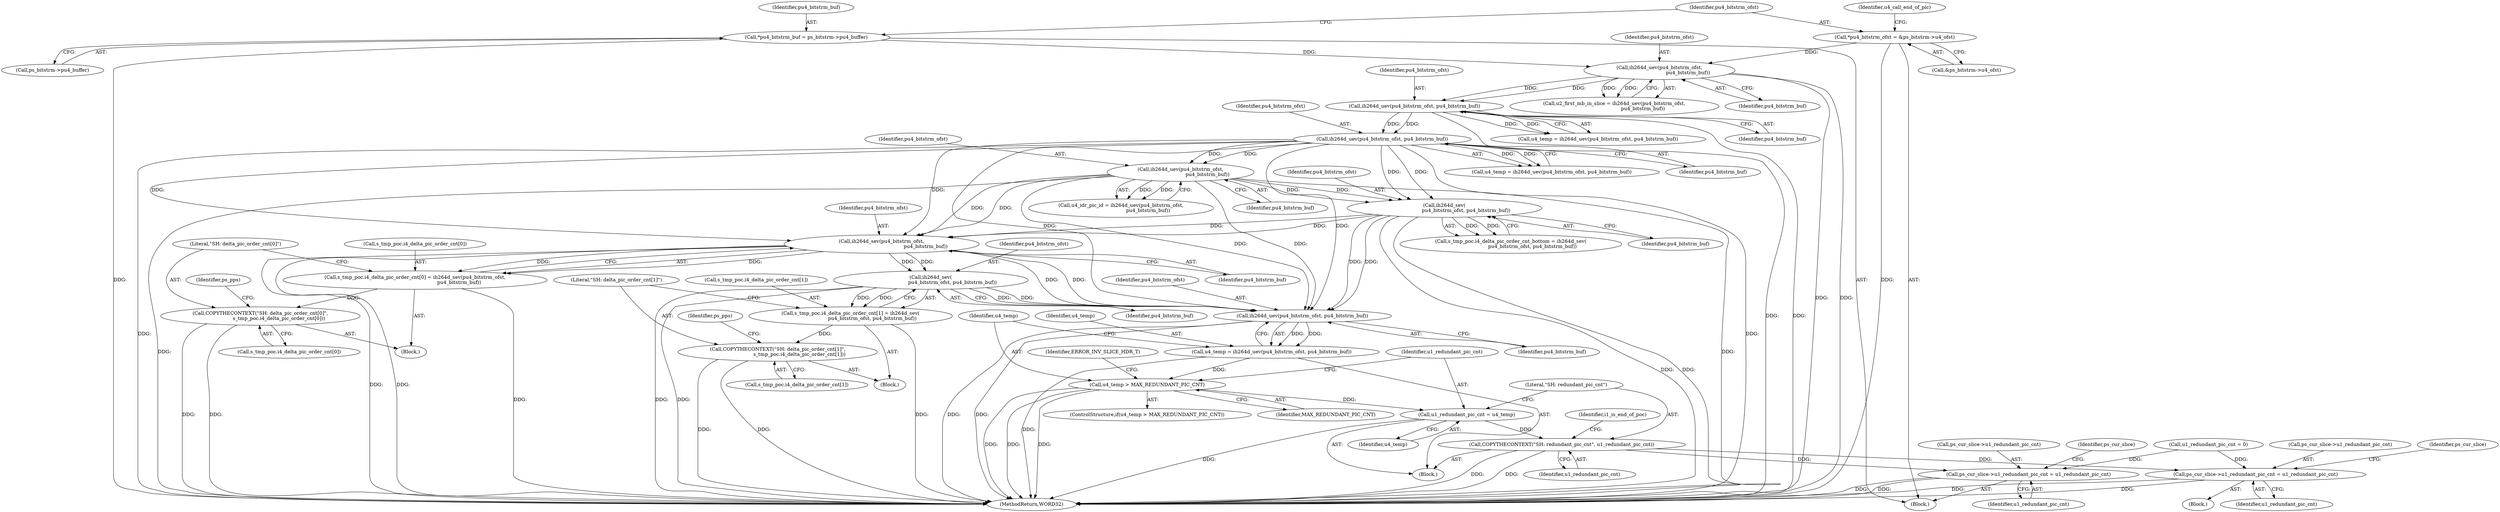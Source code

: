 digraph "0_Android_0b23c81c3dd9ec38f7e6806a3955fed1925541a0_2@pointer" {
"1000824" [label="(Call,ih264d_sev(pu4_bitstrm_ofst,\n                                                         pu4_bitstrm_buf))"];
"1000702" [label="(Call,ih264d_uev(pu4_bitstrm_ofst,\n                                   pu4_bitstrm_buf))"];
"1000412" [label="(Call,ih264d_uev(pu4_bitstrm_ofst, pu4_bitstrm_buf))"];
"1000271" [label="(Call,ih264d_uev(pu4_bitstrm_ofst, pu4_bitstrm_buf))"];
"1000231" [label="(Call,ih264d_uev(pu4_bitstrm_ofst,\n                                     pu4_bitstrm_buf))"];
"1000203" [label="(Call,*pu4_bitstrm_ofst = &ps_bitstrm->u4_ofst)"];
"1000197" [label="(Call,*pu4_bitstrm_buf = ps_bitstrm->pu4_buffer)"];
"1000786" [label="(Call,ih264d_sev(\n                            pu4_bitstrm_ofst, pu4_bitstrm_buf))"];
"1000818" [label="(Call,s_tmp_poc.i4_delta_pic_order_cnt[0] = ih264d_sev(pu4_bitstrm_ofst,\n                                                         pu4_bitstrm_buf))"];
"1000827" [label="(Call,COPYTHECONTEXT(\"SH: delta_pic_order_cnt[0]\",\n                        s_tmp_poc.i4_delta_pic_order_cnt[0]))"];
"1000848" [label="(Call,ih264d_sev(\n                            pu4_bitstrm_ofst, pu4_bitstrm_buf))"];
"1000842" [label="(Call,s_tmp_poc.i4_delta_pic_order_cnt[1] = ih264d_sev(\n                            pu4_bitstrm_ofst, pu4_bitstrm_buf))"];
"1000851" [label="(Call,COPYTHECONTEXT(\"SH: delta_pic_order_cnt[1]\",\n                            s_tmp_poc.i4_delta_pic_order_cnt[1]))"];
"1000865" [label="(Call,ih264d_uev(pu4_bitstrm_ofst, pu4_bitstrm_buf))"];
"1000863" [label="(Call,u4_temp = ih264d_uev(pu4_bitstrm_ofst, pu4_bitstrm_buf))"];
"1000869" [label="(Call,u4_temp > MAX_REDUNDANT_PIC_CNT)"];
"1000874" [label="(Call,u1_redundant_pic_cnt = u4_temp)"];
"1000877" [label="(Call,COPYTHECONTEXT(\"SH: redundant_pic_cnt\", u1_redundant_pic_cnt))"];
"1001076" [label="(Call,ps_cur_slice->u1_redundant_pic_cnt = u1_redundant_pic_cnt)"];
"1001539" [label="(Call,ps_cur_slice->u1_redundant_pic_cnt = u1_redundant_pic_cnt)"];
"1000871" [label="(Identifier,MAX_REDUNDANT_PIC_CNT)"];
"1000198" [label="(Identifier,pu4_bitstrm_buf)"];
"1000414" [label="(Identifier,pu4_bitstrm_buf)"];
"1000848" [label="(Call,ih264d_sev(\n                            pu4_bitstrm_ofst, pu4_bitstrm_buf))"];
"1000864" [label="(Identifier,u4_temp)"];
"1000199" [label="(Call,ps_bitstrm->pu4_buffer)"];
"1000827" [label="(Call,COPYTHECONTEXT(\"SH: delta_pic_order_cnt[0]\",\n                        s_tmp_poc.i4_delta_pic_order_cnt[0]))"];
"1000185" [label="(Call,u1_redundant_pic_cnt = 0)"];
"1000818" [label="(Call,s_tmp_poc.i4_delta_pic_order_cnt[0] = ih264d_sev(pu4_bitstrm_ofst,\n                                                         pu4_bitstrm_buf))"];
"1002619" [label="(MethodReturn,WORD32)"];
"1000412" [label="(Call,ih264d_uev(pu4_bitstrm_ofst, pu4_bitstrm_buf))"];
"1001546" [label="(Identifier,ps_cur_slice)"];
"1000865" [label="(Call,ih264d_uev(pu4_bitstrm_ofst, pu4_bitstrm_buf))"];
"1000849" [label="(Identifier,pu4_bitstrm_ofst)"];
"1000878" [label="(Literal,\"SH: redundant_pic_cnt\")"];
"1000269" [label="(Call,u4_temp = ih264d_uev(pu4_bitstrm_ofst, pu4_bitstrm_buf))"];
"1000205" [label="(Call,&ps_bitstrm->u4_ofst)"];
"1000410" [label="(Call,u4_temp = ih264d_uev(pu4_bitstrm_ofst, pu4_bitstrm_buf))"];
"1000817" [label="(Block,)"];
"1001540" [label="(Call,ps_cur_slice->u1_redundant_pic_cnt)"];
"1000786" [label="(Call,ih264d_sev(\n                            pu4_bitstrm_ofst, pu4_bitstrm_buf))"];
"1001077" [label="(Call,ps_cur_slice->u1_redundant_pic_cnt)"];
"1000869" [label="(Call,u4_temp > MAX_REDUNDANT_PIC_CNT)"];
"1000197" [label="(Call,*pu4_bitstrm_buf = ps_bitstrm->pu4_buffer)"];
"1001076" [label="(Call,ps_cur_slice->u1_redundant_pic_cnt = u1_redundant_pic_cnt)"];
"1000700" [label="(Call,u4_idr_pic_id = ih264d_uev(pu4_bitstrm_ofst,\n                                   pu4_bitstrm_buf))"];
"1000782" [label="(Call,s_tmp_poc.i4_delta_pic_order_cnt_bottom = ih264d_sev(\n                            pu4_bitstrm_ofst, pu4_bitstrm_buf))"];
"1000868" [label="(ControlStructure,if(u4_temp > MAX_REDUNDANT_PIC_CNT))"];
"1000874" [label="(Call,u1_redundant_pic_cnt = u4_temp)"];
"1000819" [label="(Call,s_tmp_poc.i4_delta_pic_order_cnt[0])"];
"1000877" [label="(Call,COPYTHECONTEXT(\"SH: redundant_pic_cnt\", u1_redundant_pic_cnt))"];
"1000828" [label="(Literal,\"SH: delta_pic_order_cnt[0]\")"];
"1000824" [label="(Call,ih264d_sev(pu4_bitstrm_ofst,\n                                                         pu4_bitstrm_buf))"];
"1000866" [label="(Identifier,pu4_bitstrm_ofst)"];
"1000873" [label="(Identifier,ERROR_INV_SLICE_HDR_T)"];
"1000825" [label="(Identifier,pu4_bitstrm_ofst)"];
"1000231" [label="(Call,ih264d_uev(pu4_bitstrm_ofst,\n                                     pu4_bitstrm_buf))"];
"1000851" [label="(Call,COPYTHECONTEXT(\"SH: delta_pic_order_cnt[1]\",\n                            s_tmp_poc.i4_delta_pic_order_cnt[1]))"];
"1000413" [label="(Identifier,pu4_bitstrm_ofst)"];
"1000703" [label="(Identifier,pu4_bitstrm_ofst)"];
"1000233" [label="(Identifier,pu4_bitstrm_buf)"];
"1000788" [label="(Identifier,pu4_bitstrm_buf)"];
"1000879" [label="(Identifier,u1_redundant_pic_cnt)"];
"1000842" [label="(Call,s_tmp_poc.i4_delta_pic_order_cnt[1] = ih264d_sev(\n                            pu4_bitstrm_ofst, pu4_bitstrm_buf))"];
"1001539" [label="(Call,ps_cur_slice->u1_redundant_pic_cnt = u1_redundant_pic_cnt)"];
"1000704" [label="(Identifier,pu4_bitstrm_buf)"];
"1000853" [label="(Call,s_tmp_poc.i4_delta_pic_order_cnt[1])"];
"1000852" [label="(Literal,\"SH: delta_pic_order_cnt[1]\")"];
"1000860" [label="(Identifier,ps_pps)"];
"1000867" [label="(Identifier,pu4_bitstrm_buf)"];
"1000229" [label="(Call,u2_first_mb_in_slice = ih264d_uev(pu4_bitstrm_ofst,\n                                     pu4_bitstrm_buf))"];
"1000881" [label="(Identifier,i1_is_end_of_poc)"];
"1001080" [label="(Identifier,u1_redundant_pic_cnt)"];
"1001083" [label="(Identifier,ps_cur_slice)"];
"1000702" [label="(Call,ih264d_uev(pu4_bitstrm_ofst,\n                                   pu4_bitstrm_buf))"];
"1000272" [label="(Identifier,pu4_bitstrm_ofst)"];
"1000850" [label="(Identifier,pu4_bitstrm_buf)"];
"1001036" [label="(Block,)"];
"1000826" [label="(Identifier,pu4_bitstrm_buf)"];
"1000837" [label="(Identifier,ps_pps)"];
"1000232" [label="(Identifier,pu4_bitstrm_ofst)"];
"1001543" [label="(Identifier,u1_redundant_pic_cnt)"];
"1000875" [label="(Identifier,u1_redundant_pic_cnt)"];
"1000273" [label="(Identifier,pu4_bitstrm_buf)"];
"1000220" [label="(Identifier,u4_call_end_of_pic)"];
"1000787" [label="(Identifier,pu4_bitstrm_ofst)"];
"1000862" [label="(Block,)"];
"1000843" [label="(Call,s_tmp_poc.i4_delta_pic_order_cnt[1])"];
"1000863" [label="(Call,u4_temp = ih264d_uev(pu4_bitstrm_ofst, pu4_bitstrm_buf))"];
"1000203" [label="(Call,*pu4_bitstrm_ofst = &ps_bitstrm->u4_ofst)"];
"1000204" [label="(Identifier,pu4_bitstrm_ofst)"];
"1000870" [label="(Identifier,u4_temp)"];
"1000160" [label="(Block,)"];
"1000271" [label="(Call,ih264d_uev(pu4_bitstrm_ofst, pu4_bitstrm_buf))"];
"1000876" [label="(Identifier,u4_temp)"];
"1000841" [label="(Block,)"];
"1000829" [label="(Call,s_tmp_poc.i4_delta_pic_order_cnt[0])"];
"1000824" -> "1000818"  [label="AST: "];
"1000824" -> "1000826"  [label="CFG: "];
"1000825" -> "1000824"  [label="AST: "];
"1000826" -> "1000824"  [label="AST: "];
"1000818" -> "1000824"  [label="CFG: "];
"1000824" -> "1002619"  [label="DDG: "];
"1000824" -> "1002619"  [label="DDG: "];
"1000824" -> "1000818"  [label="DDG: "];
"1000824" -> "1000818"  [label="DDG: "];
"1000702" -> "1000824"  [label="DDG: "];
"1000702" -> "1000824"  [label="DDG: "];
"1000786" -> "1000824"  [label="DDG: "];
"1000786" -> "1000824"  [label="DDG: "];
"1000412" -> "1000824"  [label="DDG: "];
"1000412" -> "1000824"  [label="DDG: "];
"1000824" -> "1000848"  [label="DDG: "];
"1000824" -> "1000848"  [label="DDG: "];
"1000824" -> "1000865"  [label="DDG: "];
"1000824" -> "1000865"  [label="DDG: "];
"1000702" -> "1000700"  [label="AST: "];
"1000702" -> "1000704"  [label="CFG: "];
"1000703" -> "1000702"  [label="AST: "];
"1000704" -> "1000702"  [label="AST: "];
"1000700" -> "1000702"  [label="CFG: "];
"1000702" -> "1002619"  [label="DDG: "];
"1000702" -> "1002619"  [label="DDG: "];
"1000702" -> "1000700"  [label="DDG: "];
"1000702" -> "1000700"  [label="DDG: "];
"1000412" -> "1000702"  [label="DDG: "];
"1000412" -> "1000702"  [label="DDG: "];
"1000702" -> "1000786"  [label="DDG: "];
"1000702" -> "1000786"  [label="DDG: "];
"1000702" -> "1000865"  [label="DDG: "];
"1000702" -> "1000865"  [label="DDG: "];
"1000412" -> "1000410"  [label="AST: "];
"1000412" -> "1000414"  [label="CFG: "];
"1000413" -> "1000412"  [label="AST: "];
"1000414" -> "1000412"  [label="AST: "];
"1000410" -> "1000412"  [label="CFG: "];
"1000412" -> "1002619"  [label="DDG: "];
"1000412" -> "1002619"  [label="DDG: "];
"1000412" -> "1000410"  [label="DDG: "];
"1000412" -> "1000410"  [label="DDG: "];
"1000271" -> "1000412"  [label="DDG: "];
"1000271" -> "1000412"  [label="DDG: "];
"1000412" -> "1000786"  [label="DDG: "];
"1000412" -> "1000786"  [label="DDG: "];
"1000412" -> "1000865"  [label="DDG: "];
"1000412" -> "1000865"  [label="DDG: "];
"1000271" -> "1000269"  [label="AST: "];
"1000271" -> "1000273"  [label="CFG: "];
"1000272" -> "1000271"  [label="AST: "];
"1000273" -> "1000271"  [label="AST: "];
"1000269" -> "1000271"  [label="CFG: "];
"1000271" -> "1002619"  [label="DDG: "];
"1000271" -> "1002619"  [label="DDG: "];
"1000271" -> "1000269"  [label="DDG: "];
"1000271" -> "1000269"  [label="DDG: "];
"1000231" -> "1000271"  [label="DDG: "];
"1000231" -> "1000271"  [label="DDG: "];
"1000231" -> "1000229"  [label="AST: "];
"1000231" -> "1000233"  [label="CFG: "];
"1000232" -> "1000231"  [label="AST: "];
"1000233" -> "1000231"  [label="AST: "];
"1000229" -> "1000231"  [label="CFG: "];
"1000231" -> "1002619"  [label="DDG: "];
"1000231" -> "1002619"  [label="DDG: "];
"1000231" -> "1000229"  [label="DDG: "];
"1000231" -> "1000229"  [label="DDG: "];
"1000203" -> "1000231"  [label="DDG: "];
"1000197" -> "1000231"  [label="DDG: "];
"1000203" -> "1000160"  [label="AST: "];
"1000203" -> "1000205"  [label="CFG: "];
"1000204" -> "1000203"  [label="AST: "];
"1000205" -> "1000203"  [label="AST: "];
"1000220" -> "1000203"  [label="CFG: "];
"1000203" -> "1002619"  [label="DDG: "];
"1000197" -> "1000160"  [label="AST: "];
"1000197" -> "1000199"  [label="CFG: "];
"1000198" -> "1000197"  [label="AST: "];
"1000199" -> "1000197"  [label="AST: "];
"1000204" -> "1000197"  [label="CFG: "];
"1000197" -> "1002619"  [label="DDG: "];
"1000786" -> "1000782"  [label="AST: "];
"1000786" -> "1000788"  [label="CFG: "];
"1000787" -> "1000786"  [label="AST: "];
"1000788" -> "1000786"  [label="AST: "];
"1000782" -> "1000786"  [label="CFG: "];
"1000786" -> "1002619"  [label="DDG: "];
"1000786" -> "1002619"  [label="DDG: "];
"1000786" -> "1000782"  [label="DDG: "];
"1000786" -> "1000782"  [label="DDG: "];
"1000786" -> "1000865"  [label="DDG: "];
"1000786" -> "1000865"  [label="DDG: "];
"1000818" -> "1000817"  [label="AST: "];
"1000819" -> "1000818"  [label="AST: "];
"1000828" -> "1000818"  [label="CFG: "];
"1000818" -> "1002619"  [label="DDG: "];
"1000818" -> "1000827"  [label="DDG: "];
"1000827" -> "1000817"  [label="AST: "];
"1000827" -> "1000829"  [label="CFG: "];
"1000828" -> "1000827"  [label="AST: "];
"1000829" -> "1000827"  [label="AST: "];
"1000837" -> "1000827"  [label="CFG: "];
"1000827" -> "1002619"  [label="DDG: "];
"1000827" -> "1002619"  [label="DDG: "];
"1000848" -> "1000842"  [label="AST: "];
"1000848" -> "1000850"  [label="CFG: "];
"1000849" -> "1000848"  [label="AST: "];
"1000850" -> "1000848"  [label="AST: "];
"1000842" -> "1000848"  [label="CFG: "];
"1000848" -> "1002619"  [label="DDG: "];
"1000848" -> "1002619"  [label="DDG: "];
"1000848" -> "1000842"  [label="DDG: "];
"1000848" -> "1000842"  [label="DDG: "];
"1000848" -> "1000865"  [label="DDG: "];
"1000848" -> "1000865"  [label="DDG: "];
"1000842" -> "1000841"  [label="AST: "];
"1000843" -> "1000842"  [label="AST: "];
"1000852" -> "1000842"  [label="CFG: "];
"1000842" -> "1002619"  [label="DDG: "];
"1000842" -> "1000851"  [label="DDG: "];
"1000851" -> "1000841"  [label="AST: "];
"1000851" -> "1000853"  [label="CFG: "];
"1000852" -> "1000851"  [label="AST: "];
"1000853" -> "1000851"  [label="AST: "];
"1000860" -> "1000851"  [label="CFG: "];
"1000851" -> "1002619"  [label="DDG: "];
"1000851" -> "1002619"  [label="DDG: "];
"1000865" -> "1000863"  [label="AST: "];
"1000865" -> "1000867"  [label="CFG: "];
"1000866" -> "1000865"  [label="AST: "];
"1000867" -> "1000865"  [label="AST: "];
"1000863" -> "1000865"  [label="CFG: "];
"1000865" -> "1002619"  [label="DDG: "];
"1000865" -> "1002619"  [label="DDG: "];
"1000865" -> "1000863"  [label="DDG: "];
"1000865" -> "1000863"  [label="DDG: "];
"1000863" -> "1000862"  [label="AST: "];
"1000864" -> "1000863"  [label="AST: "];
"1000870" -> "1000863"  [label="CFG: "];
"1000863" -> "1002619"  [label="DDG: "];
"1000863" -> "1000869"  [label="DDG: "];
"1000869" -> "1000868"  [label="AST: "];
"1000869" -> "1000871"  [label="CFG: "];
"1000870" -> "1000869"  [label="AST: "];
"1000871" -> "1000869"  [label="AST: "];
"1000873" -> "1000869"  [label="CFG: "];
"1000875" -> "1000869"  [label="CFG: "];
"1000869" -> "1002619"  [label="DDG: "];
"1000869" -> "1002619"  [label="DDG: "];
"1000869" -> "1002619"  [label="DDG: "];
"1000869" -> "1000874"  [label="DDG: "];
"1000874" -> "1000862"  [label="AST: "];
"1000874" -> "1000876"  [label="CFG: "];
"1000875" -> "1000874"  [label="AST: "];
"1000876" -> "1000874"  [label="AST: "];
"1000878" -> "1000874"  [label="CFG: "];
"1000874" -> "1002619"  [label="DDG: "];
"1000874" -> "1000877"  [label="DDG: "];
"1000877" -> "1000862"  [label="AST: "];
"1000877" -> "1000879"  [label="CFG: "];
"1000878" -> "1000877"  [label="AST: "];
"1000879" -> "1000877"  [label="AST: "];
"1000881" -> "1000877"  [label="CFG: "];
"1000877" -> "1002619"  [label="DDG: "];
"1000877" -> "1002619"  [label="DDG: "];
"1000877" -> "1001076"  [label="DDG: "];
"1000877" -> "1001539"  [label="DDG: "];
"1001076" -> "1001036"  [label="AST: "];
"1001076" -> "1001080"  [label="CFG: "];
"1001077" -> "1001076"  [label="AST: "];
"1001080" -> "1001076"  [label="AST: "];
"1001083" -> "1001076"  [label="CFG: "];
"1001076" -> "1002619"  [label="DDG: "];
"1001076" -> "1002619"  [label="DDG: "];
"1000185" -> "1001076"  [label="DDG: "];
"1001539" -> "1000160"  [label="AST: "];
"1001539" -> "1001543"  [label="CFG: "];
"1001540" -> "1001539"  [label="AST: "];
"1001543" -> "1001539"  [label="AST: "];
"1001546" -> "1001539"  [label="CFG: "];
"1001539" -> "1002619"  [label="DDG: "];
"1001539" -> "1002619"  [label="DDG: "];
"1000185" -> "1001539"  [label="DDG: "];
}
